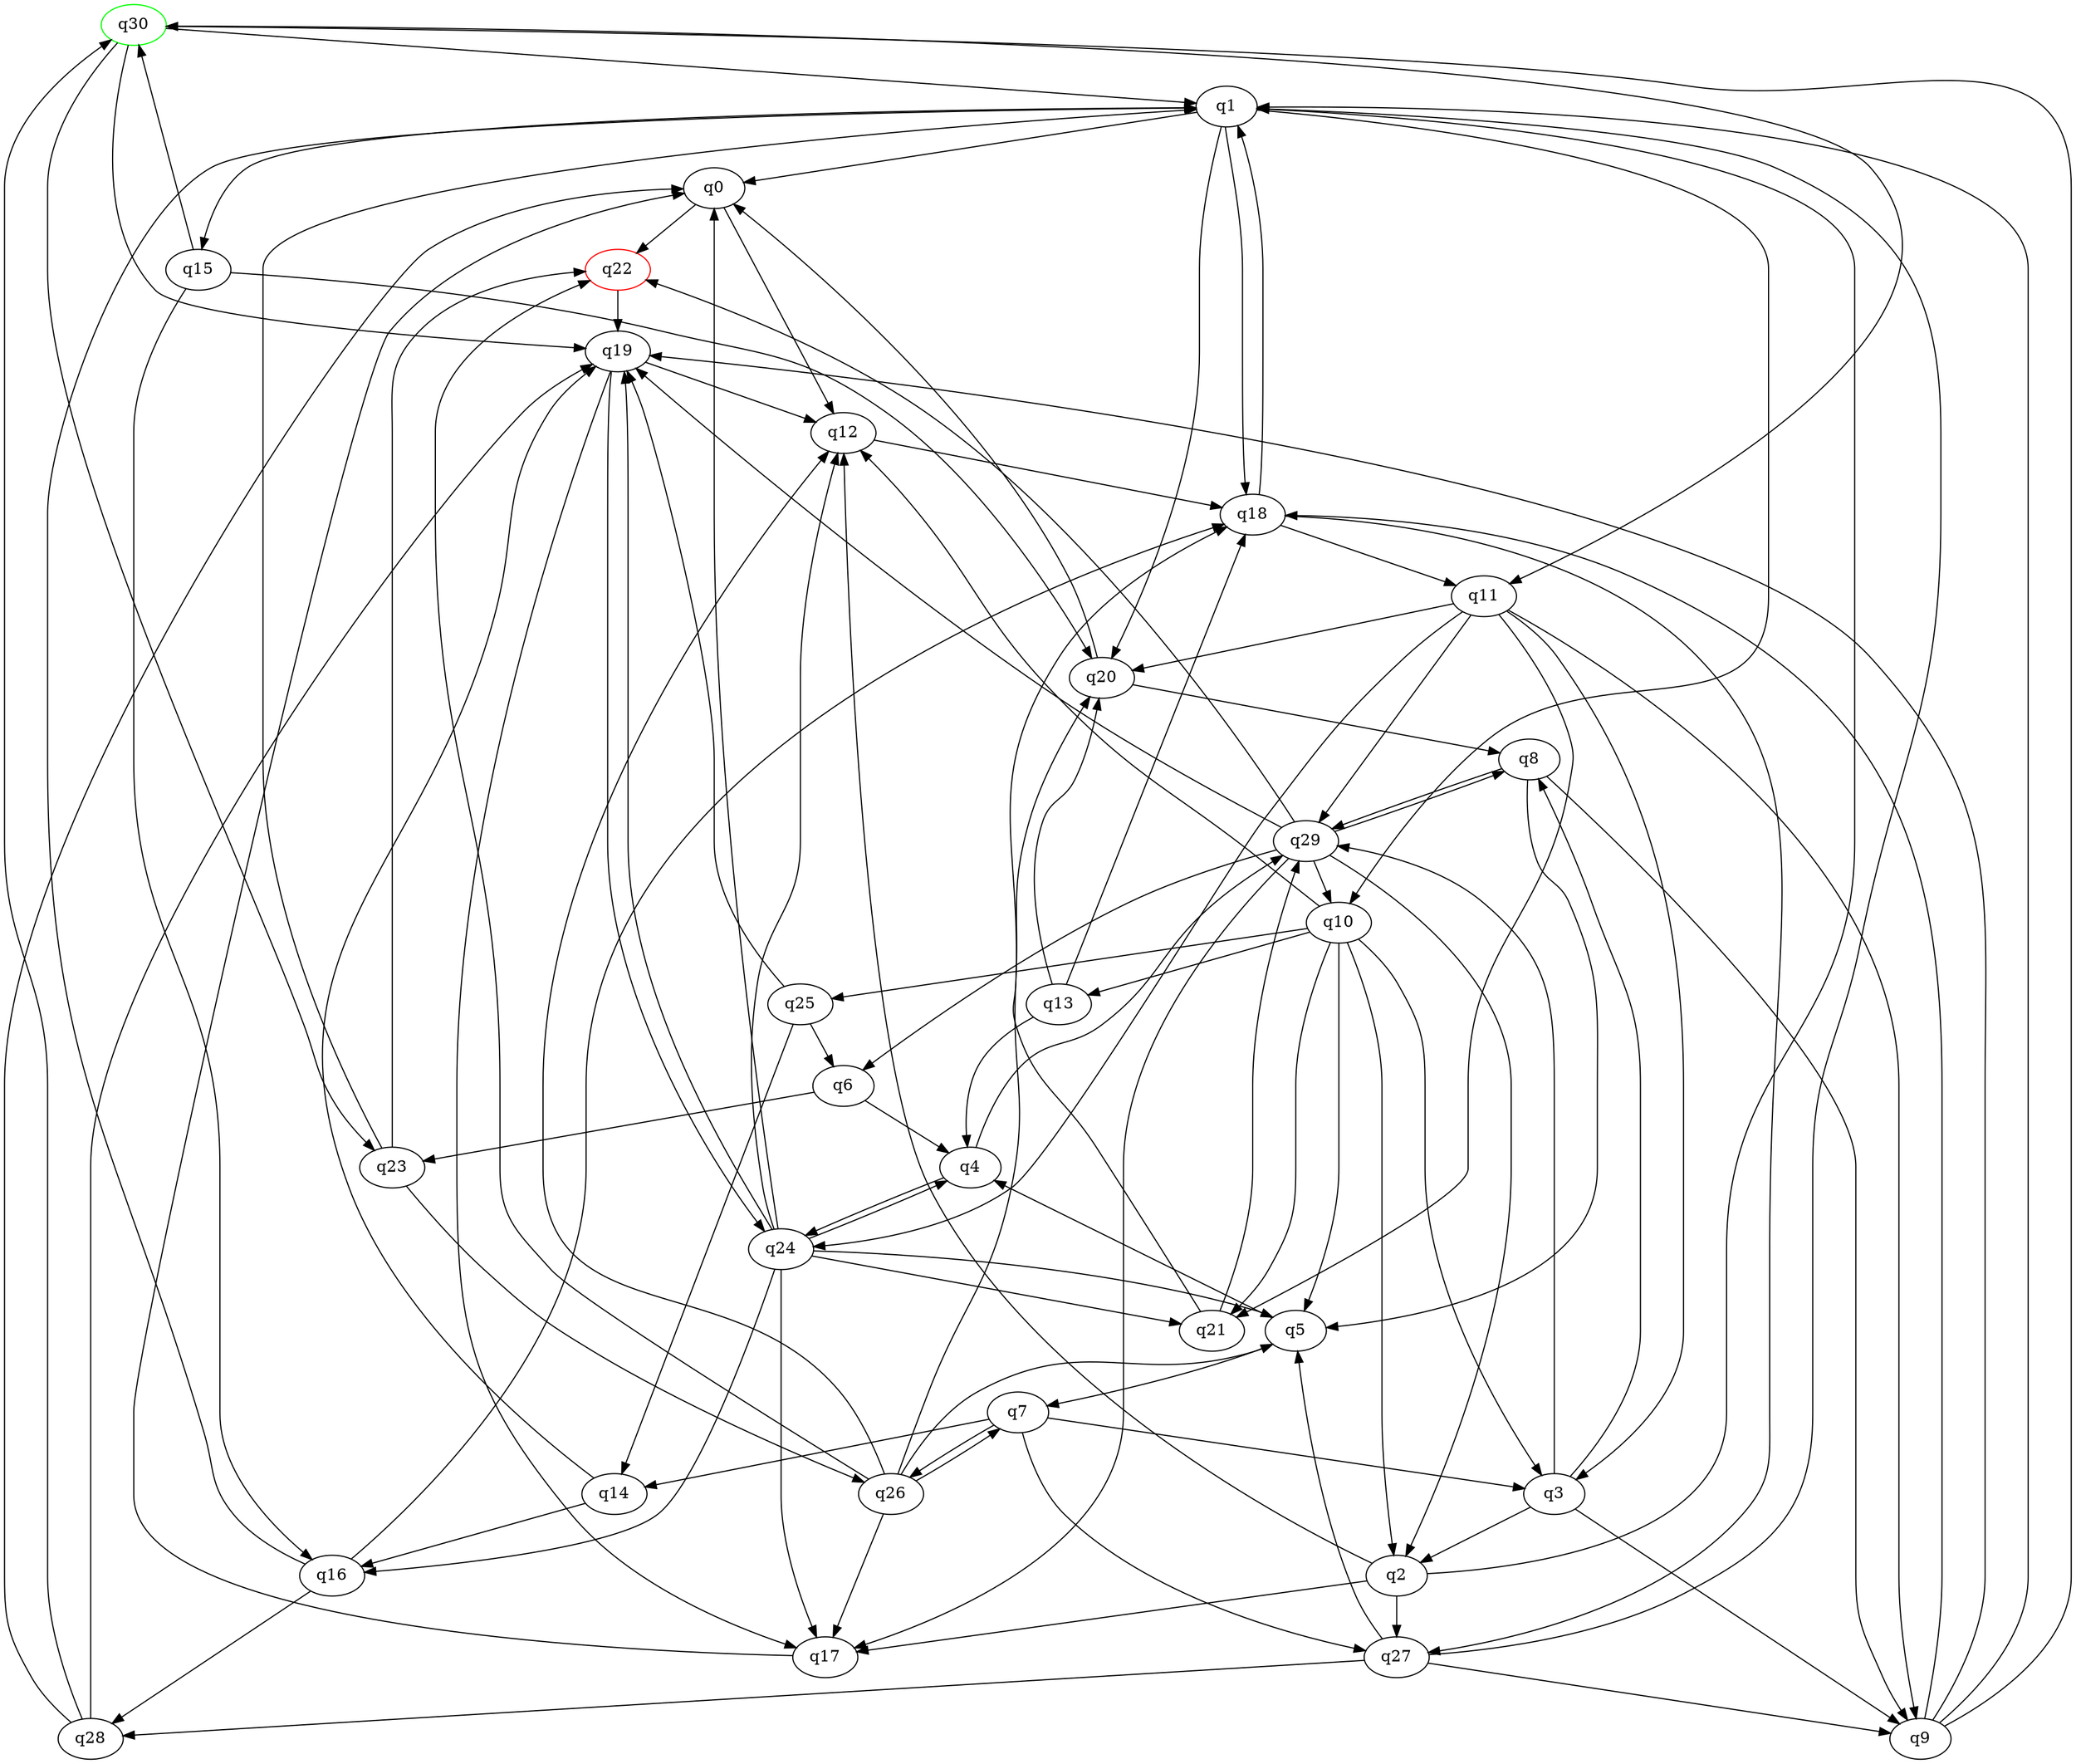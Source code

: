 digraph A{
q30 [initial=1,color=green];
q22 [final=1,color=red];
q0 -> q12;
q0 -> q22;
q1 -> q0;
q1 -> q10;
q1 -> q15;
q1 -> q18;
q1 -> q20;
q2 -> q1;
q2 -> q12;
q2 -> q17;
q2 -> q27;
q3 -> q2;
q3 -> q8;
q3 -> q9;
q3 -> q29;
q4 -> q24;
q4 -> q29;
q5 -> q4;
q5 -> q7;
q6 -> q4;
q6 -> q23;
q7 -> q3;
q7 -> q14;
q7 -> q26;
q7 -> q27;
q8 -> q5;
q8 -> q9;
q8 -> q29;
q9 -> q1;
q9 -> q18;
q9 -> q19;
q9 -> q30;
q10 -> q2;
q10 -> q3;
q10 -> q5;
q10 -> q12;
q10 -> q13;
q10 -> q21;
q10 -> q25;
q11 -> q3;
q11 -> q9;
q11 -> q20;
q11 -> q21;
q11 -> q24;
q11 -> q29;
q12 -> q18;
q13 -> q4;
q13 -> q18;
q13 -> q20;
q14 -> q16;
q14 -> q19;
q15 -> q16;
q15 -> q20;
q15 -> q30;
q16 -> q1;
q16 -> q18;
q16 -> q28;
q17 -> q0;
q18 -> q1;
q18 -> q11;
q18 -> q27;
q19 -> q12;
q19 -> q17;
q19 -> q24;
q20 -> q0;
q20 -> q8;
q21 -> q18;
q21 -> q29;
q22 -> q19;
q23 -> q1;
q23 -> q22;
q23 -> q26;
q24 -> q0;
q24 -> q4;
q24 -> q5;
q24 -> q12;
q24 -> q16;
q24 -> q17;
q24 -> q19;
q24 -> q21;
q25 -> q6;
q25 -> q14;
q25 -> q19;
q26 -> q5;
q26 -> q7;
q26 -> q12;
q26 -> q17;
q26 -> q20;
q26 -> q22;
q27 -> q1;
q27 -> q5;
q27 -> q9;
q27 -> q28;
q28 -> q0;
q28 -> q19;
q28 -> q30;
q29 -> q2;
q29 -> q6;
q29 -> q8;
q29 -> q10;
q29 -> q17;
q29 -> q19;
q29 -> q22;
q30 -> q1;
q30 -> q11;
q30 -> q19;
q30 -> q23;
}